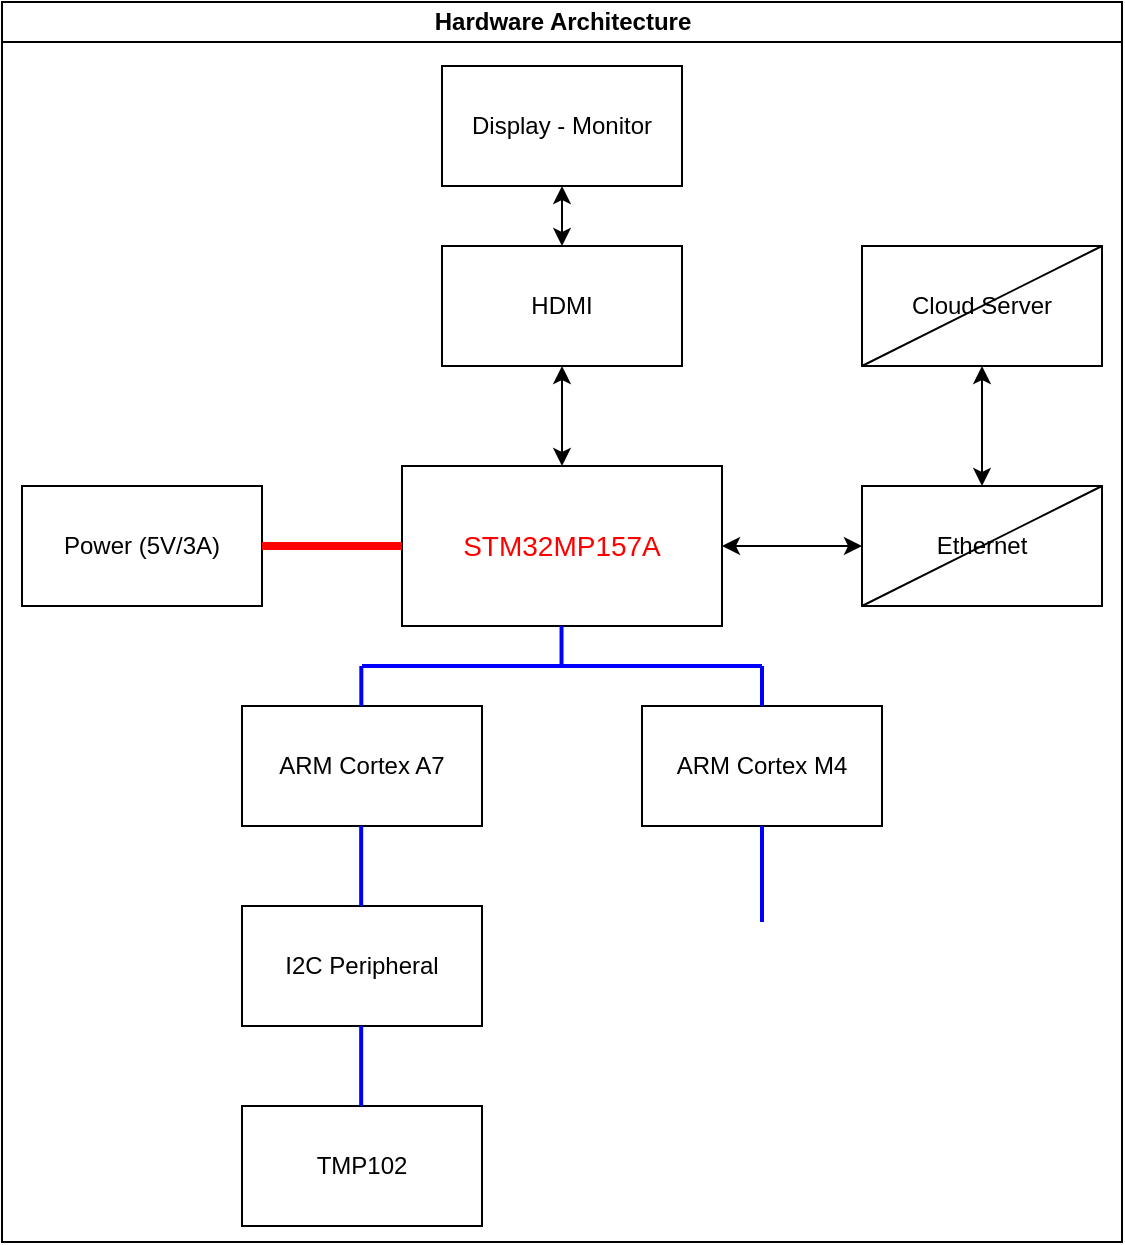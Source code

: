 <mxfile version="13.0.1" type="device"><diagram id="prtHgNgQTEPvFCAcTncT" name="Page-1"><mxGraphModel dx="1355" dy="788" grid="1" gridSize="10" guides="1" tooltips="1" connect="1" arrows="1" fold="1" page="1" pageScale="1" pageWidth="827" pageHeight="1169" math="0" shadow="0"><root><mxCell id="0"/><mxCell id="1" parent="0"/><mxCell id="dNxyNK7c78bLwvsdeMH5-11" value="Hardware Architecture" style="swimlane;html=1;startSize=20;horizontal=1;containerType=tree;glass=0;" parent="1" vertex="1"><mxGeometry x="40" y="70" width="560" height="620" as="geometry"/></mxCell><mxCell id="kJPpNGZvePbsYdzMgret-2" value="&lt;font style=&quot;font-size: 14px&quot; color=&quot;#FF0000&quot;&gt;STM32MP157A&lt;/font&gt;" style="rounded=0;whiteSpace=wrap;html=1;" parent="dNxyNK7c78bLwvsdeMH5-11" vertex="1"><mxGeometry x="200" y="232" width="160" height="80" as="geometry"/></mxCell><mxCell id="kJPpNGZvePbsYdzMgret-3" value="ARM Cortex A7" style="rounded=0;whiteSpace=wrap;html=1;" parent="dNxyNK7c78bLwvsdeMH5-11" vertex="1"><mxGeometry x="120" y="352" width="120" height="60" as="geometry"/></mxCell><mxCell id="kJPpNGZvePbsYdzMgret-4" value="ARM Cortex M4" style="rounded=0;whiteSpace=wrap;html=1;" parent="dNxyNK7c78bLwvsdeMH5-11" vertex="1"><mxGeometry x="320" y="352" width="120" height="60" as="geometry"/></mxCell><mxCell id="kJPpNGZvePbsYdzMgret-5" value="I2C Peripheral" style="rounded=0;whiteSpace=wrap;html=1;" parent="dNxyNK7c78bLwvsdeMH5-11" vertex="1"><mxGeometry x="120" y="452" width="120" height="60" as="geometry"/></mxCell><mxCell id="kJPpNGZvePbsYdzMgret-7" value="TMP102" style="rounded=0;whiteSpace=wrap;html=1;" parent="dNxyNK7c78bLwvsdeMH5-11" vertex="1"><mxGeometry x="120" y="552" width="120" height="60" as="geometry"/></mxCell><mxCell id="kJPpNGZvePbsYdzMgret-9" value="Power (5V/3A)" style="rounded=0;whiteSpace=wrap;html=1;" parent="dNxyNK7c78bLwvsdeMH5-11" vertex="1"><mxGeometry x="10" y="242" width="120" height="60" as="geometry"/></mxCell><mxCell id="kJPpNGZvePbsYdzMgret-10" value="HDMI" style="rounded=0;whiteSpace=wrap;html=1;" parent="dNxyNK7c78bLwvsdeMH5-11" vertex="1"><mxGeometry x="220" y="122" width="120" height="60" as="geometry"/></mxCell><mxCell id="kJPpNGZvePbsYdzMgret-11" value="Display - Monitor" style="rounded=0;whiteSpace=wrap;html=1;" parent="dNxyNK7c78bLwvsdeMH5-11" vertex="1"><mxGeometry x="220" y="32" width="120" height="60" as="geometry"/></mxCell><mxCell id="kJPpNGZvePbsYdzMgret-12" value="Ethernet" style="rounded=0;whiteSpace=wrap;html=1;" parent="dNxyNK7c78bLwvsdeMH5-11" vertex="1"><mxGeometry x="430" y="242" width="120" height="60" as="geometry"/></mxCell><mxCell id="kJPpNGZvePbsYdzMgret-15" value="" style="endArrow=classic;startArrow=classic;html=1;entryX=0.5;entryY=1;entryDx=0;entryDy=0;exitX=0.5;exitY=0;exitDx=0;exitDy=0;" parent="dNxyNK7c78bLwvsdeMH5-11" source="kJPpNGZvePbsYdzMgret-10" target="kJPpNGZvePbsYdzMgret-11" edge="1"><mxGeometry width="50" height="50" relative="1" as="geometry"><mxPoint x="420" y="202" as="sourcePoint"/><mxPoint x="470" y="152" as="targetPoint"/></mxGeometry></mxCell><mxCell id="kJPpNGZvePbsYdzMgret-16" value="" style="endArrow=classic;startArrow=classic;html=1;entryX=0.5;entryY=1;entryDx=0;entryDy=0;" parent="dNxyNK7c78bLwvsdeMH5-11" target="kJPpNGZvePbsYdzMgret-10" edge="1"><mxGeometry width="50" height="50" relative="1" as="geometry"><mxPoint x="280" y="232" as="sourcePoint"/><mxPoint x="279.29" y="282" as="targetPoint"/></mxGeometry></mxCell><mxCell id="kJPpNGZvePbsYdzMgret-17" value="" style="endArrow=classic;startArrow=classic;html=1;entryX=1;entryY=0.5;entryDx=0;entryDy=0;exitX=0;exitY=0.5;exitDx=0;exitDy=0;" parent="dNxyNK7c78bLwvsdeMH5-11" source="kJPpNGZvePbsYdzMgret-12" target="kJPpNGZvePbsYdzMgret-2" edge="1"><mxGeometry width="50" height="50" relative="1" as="geometry"><mxPoint x="439.28" y="372" as="sourcePoint"/><mxPoint x="438.57" y="292" as="targetPoint"/></mxGeometry></mxCell><mxCell id="kJPpNGZvePbsYdzMgret-18" value="" style="endArrow=none;html=1;entryX=0;entryY=0.5;entryDx=0;entryDy=0;exitX=1;exitY=0.5;exitDx=0;exitDy=0;fillColor=#f8cecc;strokeColor=#FF0000;strokeWidth=4;" parent="dNxyNK7c78bLwvsdeMH5-11" source="kJPpNGZvePbsYdzMgret-9" target="kJPpNGZvePbsYdzMgret-2" edge="1"><mxGeometry width="50" height="50" relative="1" as="geometry"><mxPoint x="500" y="502" as="sourcePoint"/><mxPoint x="550" y="452" as="targetPoint"/></mxGeometry></mxCell><mxCell id="kJPpNGZvePbsYdzMgret-21" value="" style="endArrow=none;html=1;strokeColor=#0000FF;strokeWidth=2;" parent="dNxyNK7c78bLwvsdeMH5-11" source="kJPpNGZvePbsYdzMgret-4" edge="1"><mxGeometry width="50" height="50" relative="1" as="geometry"><mxPoint x="510" y="492" as="sourcePoint"/><mxPoint x="380" y="332" as="targetPoint"/></mxGeometry></mxCell><mxCell id="kJPpNGZvePbsYdzMgret-25" value="" style="endArrow=none;html=1;strokeColor=#0000FF;strokeWidth=2;" parent="dNxyNK7c78bLwvsdeMH5-11" edge="1"><mxGeometry width="50" height="50" relative="1" as="geometry"><mxPoint x="179.66" y="352" as="sourcePoint"/><mxPoint x="179.66" y="332" as="targetPoint"/></mxGeometry></mxCell><mxCell id="kJPpNGZvePbsYdzMgret-29" value="" style="endArrow=none;html=1;strokeColor=#0000FF;strokeWidth=2;" parent="dNxyNK7c78bLwvsdeMH5-11" edge="1"><mxGeometry width="50" height="50" relative="1" as="geometry"><mxPoint x="180" y="332" as="sourcePoint"/><mxPoint x="380" y="332" as="targetPoint"/></mxGeometry></mxCell><mxCell id="kJPpNGZvePbsYdzMgret-31" value="" style="endArrow=none;html=1;strokeColor=#0000FF;strokeWidth=2;" parent="dNxyNK7c78bLwvsdeMH5-11" edge="1"><mxGeometry width="50" height="50" relative="1" as="geometry"><mxPoint x="179.58" y="452" as="sourcePoint"/><mxPoint x="179.58" y="412" as="targetPoint"/></mxGeometry></mxCell><mxCell id="kJPpNGZvePbsYdzMgret-35" value="" style="endArrow=none;html=1;strokeColor=#0000FF;strokeWidth=2;" parent="dNxyNK7c78bLwvsdeMH5-11" edge="1"><mxGeometry width="50" height="50" relative="1" as="geometry"><mxPoint x="179.58" y="552" as="sourcePoint"/><mxPoint x="179.58" y="512" as="targetPoint"/></mxGeometry></mxCell><mxCell id="kJPpNGZvePbsYdzMgret-36" value="" style="endArrow=none;html=1;strokeColor=#0000FF;strokeWidth=2;exitX=0.5;exitY=1;exitDx=0;exitDy=0;" parent="dNxyNK7c78bLwvsdeMH5-11" edge="1" source="kJPpNGZvePbsYdzMgret-4"><mxGeometry width="50" height="50" relative="1" as="geometry"><mxPoint x="379.58" y="552" as="sourcePoint"/><mxPoint x="380" y="460" as="targetPoint"/></mxGeometry></mxCell><mxCell id="kJPpNGZvePbsYdzMgret-38" value="" style="endArrow=none;html=1;strokeColor=#0000FF;strokeWidth=2;" parent="dNxyNK7c78bLwvsdeMH5-11" edge="1"><mxGeometry width="50" height="50" relative="1" as="geometry"><mxPoint x="279.76" y="332" as="sourcePoint"/><mxPoint x="279.76" y="312" as="targetPoint"/></mxGeometry></mxCell><mxCell id="kJPpNGZvePbsYdzMgret-42" value="Cloud Server" style="rounded=0;whiteSpace=wrap;html=1;" parent="dNxyNK7c78bLwvsdeMH5-11" vertex="1"><mxGeometry x="430" y="122" width="120" height="60" as="geometry"/></mxCell><mxCell id="kJPpNGZvePbsYdzMgret-44" value="" style="endArrow=classic;startArrow=classic;html=1;exitX=0.5;exitY=1;exitDx=0;exitDy=0;" parent="dNxyNK7c78bLwvsdeMH5-11" source="kJPpNGZvePbsYdzMgret-42" target="kJPpNGZvePbsYdzMgret-12" edge="1"><mxGeometry width="50" height="50" relative="1" as="geometry"><mxPoint x="730" y="250" as="sourcePoint"/><mxPoint x="660" y="250" as="targetPoint"/></mxGeometry></mxCell><mxCell id="769COYU5lUIzfcUYUl25-1" value="" style="shape=image;html=1;verticalAlign=top;verticalLabelPosition=bottom;labelBackgroundColor=#ffffff;imageAspect=0;aspect=fixed;image=https://cdn0.iconfinder.com/data/icons/slim-square-icons-basics/100/basics-22-128.png" vertex="1" parent="dNxyNK7c78bLwvsdeMH5-11"><mxGeometry x="365" y="440" width="30" height="30" as="geometry"/></mxCell><mxCell id="769COYU5lUIzfcUYUl25-3" value="" style="endArrow=none;html=1;exitX=0;exitY=1;exitDx=0;exitDy=0;entryX=1;entryY=0;entryDx=0;entryDy=0;" edge="1" parent="dNxyNK7c78bLwvsdeMH5-11" source="kJPpNGZvePbsYdzMgret-12" target="kJPpNGZvePbsYdzMgret-12"><mxGeometry width="50" height="50" relative="1" as="geometry"><mxPoint x="630" y="280" as="sourcePoint"/><mxPoint x="680" y="230" as="targetPoint"/></mxGeometry></mxCell><mxCell id="769COYU5lUIzfcUYUl25-4" value="" style="endArrow=none;html=1;exitX=0;exitY=1;exitDx=0;exitDy=0;entryX=1;entryY=0;entryDx=0;entryDy=0;" edge="1" parent="dNxyNK7c78bLwvsdeMH5-11"><mxGeometry width="50" height="50" relative="1" as="geometry"><mxPoint x="430" y="182" as="sourcePoint"/><mxPoint x="550" y="122" as="targetPoint"/></mxGeometry></mxCell></root></mxGraphModel></diagram></mxfile>
